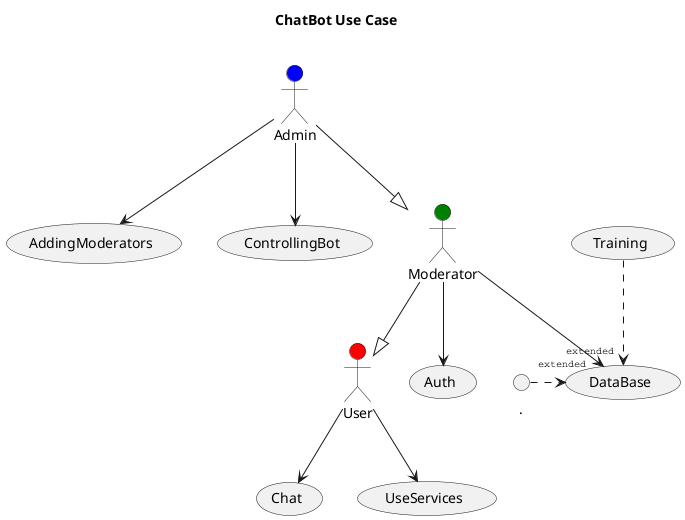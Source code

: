 @startuml

skinparam Shadowing false

skinparam ArrowFontStyle normal
skinparam ArrowFontName Courier
skinparam ArrowFontSize 10

title ChatBot Use Case\n


:User: as User #red
:Admin: as Admin #blue
:Moderator: as Moderator #green

Admin --|> Moderator
Moderator --|> User

'package AdminPanel {
'    (Auth)
'    (DataBase)
'    (AddingModerators)
'    (ControllingBot)
'}
'
'package VkChat {
'    (Chat)
'    (UseServices)
'}

Admin --> (AddingModerators)
Admin --> (ControllingBot)
Moderator --> (Auth)
Moderator --> (DataBase)
(Training) ..>"extended" (DataBase)
() ..>"extended" (DataBase)
User --> (Chat)
User --> (UseServices)

@enduml